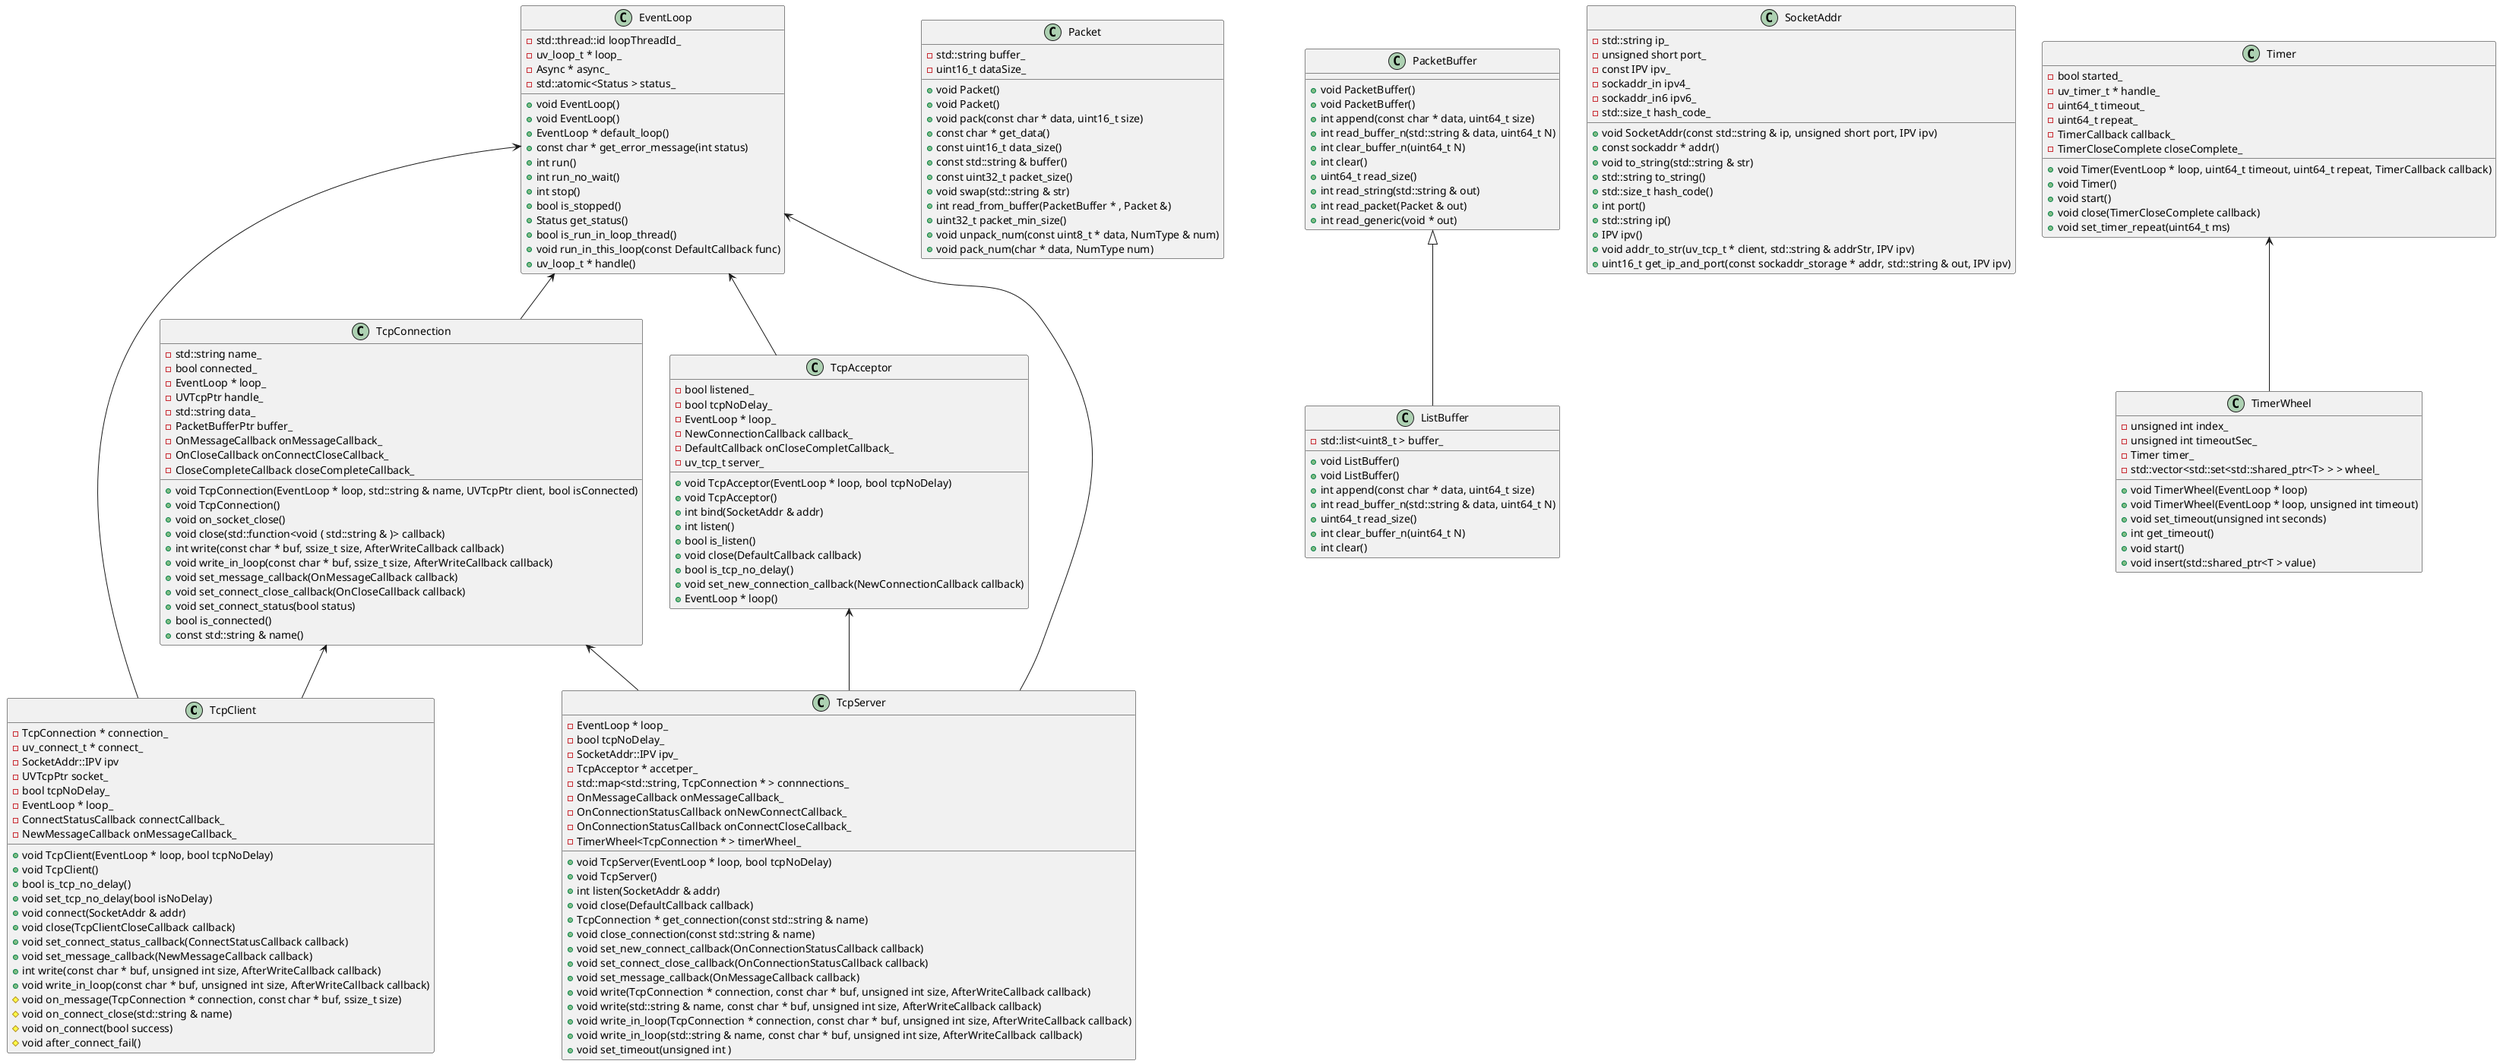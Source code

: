 @startuml



class TcpClient {
	+ void TcpClient(EventLoop * loop, bool tcpNoDelay)
	+ void TcpClient()
	+ bool is_tcp_no_delay()
	+ void set_tcp_no_delay(bool isNoDelay)
	+ void connect(SocketAddr & addr)
	+ void close(TcpClientCloseCallback callback)
	+ void set_connect_status_callback(ConnectStatusCallback callback)
	+ void set_message_callback(NewMessageCallback callback)
	+ int write(const char * buf, unsigned int size, AfterWriteCallback callback)
	+ void write_in_loop(const char * buf, unsigned int size, AfterWriteCallback callback)
	# void on_message(TcpConnection * connection, const char * buf, ssize_t size)
	# void on_connect_close(std::string & name)
	# void on_connect(bool success)
	# void after_connect_fail()
	- TcpConnection * connection_
	- uv_connect_t * connect_
	- SocketAddr::IPV ipv
	- UVTcpPtr socket_
	- bool tcpNoDelay_
	- EventLoop * loop_
	- ConnectStatusCallback connectCallback_
	- NewMessageCallback onMessageCallback_
}

class TcpAcceptor {
	+ void TcpAcceptor(EventLoop * loop, bool tcpNoDelay)
	+ void TcpAcceptor()
	+ int bind(SocketAddr & addr)
	+ int listen()
	+ bool is_listen()
	+ void close(DefaultCallback callback)
	+ bool is_tcp_no_delay()
	+ void set_new_connection_callback(NewConnectionCallback callback)
	+ EventLoop * loop()
	- bool listened_
	- bool tcpNoDelay_
	- EventLoop * loop_
	- NewConnectionCallback callback_
	- DefaultCallback onCloseCompletCallback_
	- uv_tcp_t server_
}

class TcpConnection {
	+ void TcpConnection(EventLoop * loop, std::string & name, UVTcpPtr client, bool isConnected)
	+ void TcpConnection()
	+ void on_socket_close()
	+ void close(std::function<void ( std::string & )> callback)
	+ int write(const char * buf, ssize_t size, AfterWriteCallback callback)
	+ void write_in_loop(const char * buf, ssize_t size, AfterWriteCallback callback)
	+ void set_message_callback(OnMessageCallback callback)
	+ void set_connect_close_callback(OnCloseCallback callback)
	+ void set_connect_status(bool status)
	+ bool is_connected()
	+ const std::string & name()
	- std::string name_
	- bool connected_
	- EventLoop * loop_
	- UVTcpPtr handle_
	- std::string data_
	- PacketBufferPtr buffer_
	- OnMessageCallback onMessageCallback_
	- OnCloseCallback onConnectCloseCallback_
	- CloseCompleteCallback closeCompleteCallback_
}

class TcpServer {
	+ void TcpServer(EventLoop * loop, bool tcpNoDelay)
	+ void TcpServer()
	+ int listen(SocketAddr & addr)
	+ void close(DefaultCallback callback)
	+ TcpConnection * get_connection(const std::string & name)
	+ void close_connection(const std::string & name)
	+ void set_new_connect_callback(OnConnectionStatusCallback callback)
	+ void set_connect_close_callback(OnConnectionStatusCallback callback)
	+ void set_message_callback(OnMessageCallback callback)
	+ void write(TcpConnection * connection, const char * buf, unsigned int size, AfterWriteCallback callback)
	+ void write(std::string & name, const char * buf, unsigned int size, AfterWriteCallback callback)
	+ void write_in_loop(TcpConnection * connection, const char * buf, unsigned int size, AfterWriteCallback callback)
	+ void write_in_loop(std::string & name, const char * buf, unsigned int size, AfterWriteCallback callback)
	+ void set_timeout(unsigned int )
	- EventLoop * loop_
	- bool tcpNoDelay_
	- SocketAddr::IPV ipv_
	- TcpAcceptor * accetper_
	- std::map<std::string, TcpConnection * > connnections_
	- OnMessageCallback onMessageCallback_
	- OnConnectionStatusCallback onNewConnectCallback_
	- OnConnectionStatusCallback onConnectCloseCallback_
	- TimerWheel<TcpConnection * > timerWheel_
}

class EventLoop {
	+ void EventLoop()
	+ void EventLoop()
	+ EventLoop * default_loop()
	+ const char * get_error_message(int status)
	+ int run()
	+ int run_no_wait()
	+ int stop()
	+ bool is_stopped()
	+ Status get_status()
	+ bool is_run_in_loop_thread()
	+ void run_in_this_loop(const DefaultCallback func)
	+ uv_loop_t * handle()
	- std::thread::id loopThreadId_
	- uv_loop_t * loop_
	- Async * async_
	- std::atomic<Status > status_
}

class Packet {
	+ void Packet()
	+ void Packet()
	+ void pack(const char * data, uint16_t size)
	+ const char * get_data()
	+ const uint16_t data_size()
	+ const std::string & buffer()
	+ const uint32_t packet_size()
	+ void swap(std::string & str)
	+ int read_from_buffer(PacketBuffer * , Packet &)
	+ uint32_t packet_min_size()
	+ void unpack_num(const uint8_t * data, NumType & num)
	+ void pack_num(char * data, NumType num)
	- std::string buffer_
	- uint16_t dataSize_
}

class PacketBuffer {
	+ void PacketBuffer()
	+ void PacketBuffer()
	+ int append(const char * data, uint64_t size)
	+ int read_buffer_n(std::string & data, uint64_t N)
	+ int clear_buffer_n(uint64_t N)
	+ int clear()
	+ uint64_t read_size()
	+ int read_string(std::string & out)
	+ int read_packet(Packet & out)
	+ int read_generic(void * out)
}

class ListBuffer {
	+ void ListBuffer()
	+ void ListBuffer()
	+ int append(const char * data, uint64_t size)
	+ int read_buffer_n(std::string & data, uint64_t N)
	+ uint64_t read_size()
	+ int clear_buffer_n(uint64_t N)
	+ int clear()
	- std::list<uint8_t > buffer_
}

class SocketAddr {
	+ void SocketAddr(const std::string & ip, unsigned short port, IPV ipv)
	+ const sockaddr * addr()
	+ void to_string(std::string & str)
	+ std::string to_string()
	+ std::size_t hash_code()
	+ int port()
	+ std::string ip()
	+ IPV ipv()
	+ void addr_to_str(uv_tcp_t * client, std::string & addrStr, IPV ipv)
	+ uint16_t get_ip_and_port(const sockaddr_storage * addr, std::string & out, IPV ipv)
	- std::string ip_
	- unsigned short port_
	- const IPV ipv_
	- sockaddr_in ipv4_
	- sockaddr_in6 ipv6_
	- std::size_t hash_code_
}

class Timer {
	+ void Timer(EventLoop * loop, uint64_t timeout, uint64_t repeat, TimerCallback callback)
	+ void Timer()
	+ void start()
	+ void close(TimerCloseComplete callback)
	+ void set_timer_repeat(uint64_t ms)
	- bool started_
	- uv_timer_t * handle_
	- uint64_t timeout_
	- uint64_t repeat_
	- TimerCallback callback_
	- TimerCloseComplete closeComplete_
}

class TimerWheel {
	+ void TimerWheel(EventLoop * loop)
	+ void TimerWheel(EventLoop * loop, unsigned int timeout)
	+ void set_timeout(unsigned int seconds)
	+ int get_timeout()
	+ void start()
	+ void insert(std::shared_ptr<T > value)
	- unsigned int index_
	- unsigned int timeoutSec_
	- Timer timer_
	- std::vector<std::set<std::shared_ptr<T> > > wheel_
}


PacketBuffer <|-- ListBuffer
EventLoop <-- TcpClient
TcpConnection <-- TcpClient
EventLoop <-- TcpAcceptor
EventLoop <-- TcpConnection
TcpAcceptor <-- TcpServer
EventLoop <-- TcpServer
TcpConnection <-- TcpServer
Timer <-- TimerWheel

@enduml
